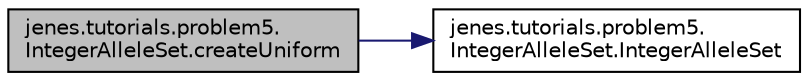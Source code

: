 digraph "jenes.tutorials.problem5.IntegerAlleleSet.createUniform"
{
  edge [fontname="Helvetica",fontsize="10",labelfontname="Helvetica",labelfontsize="10"];
  node [fontname="Helvetica",fontsize="10",shape=record];
  rankdir="LR";
  Node1 [label="jenes.tutorials.problem5.\lIntegerAlleleSet.createUniform",height=0.2,width=0.4,color="black", fillcolor="grey75", style="filled" fontcolor="black"];
  Node1 -> Node2 [color="midnightblue",fontsize="10",style="solid",fontname="Helvetica"];
  Node2 [label="jenes.tutorials.problem5.\lIntegerAlleleSet.IntegerAlleleSet",height=0.2,width=0.4,color="black", fillcolor="white", style="filled",URL="$classjenes_1_1tutorials_1_1problem5_1_1_integer_allele_set.html#aa8b7a7bdc514aca55686da39f7e430b6"];
}
